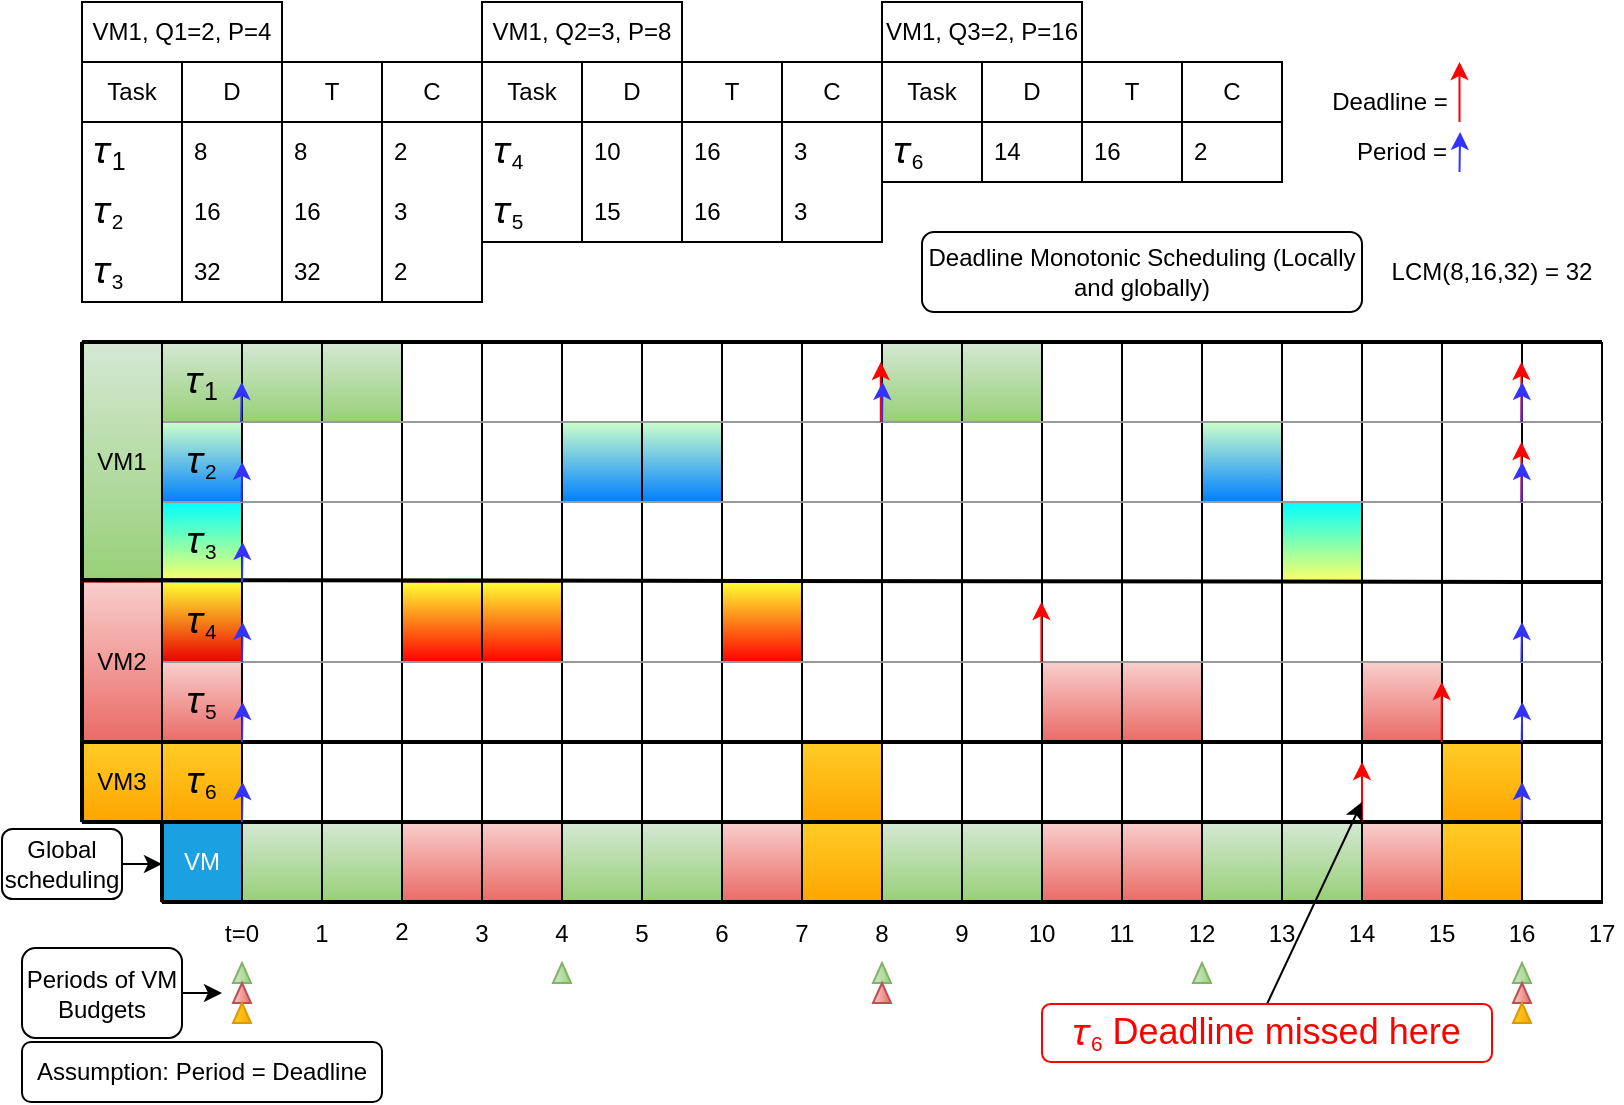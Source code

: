 <mxfile version="22.1.2" type="device">
  <diagram name="Sida-1" id="GobTt-RS--pORhR9vmgH">
    <mxGraphModel dx="1375" dy="1011" grid="1" gridSize="10" guides="1" tooltips="1" connect="1" arrows="1" fold="1" page="1" pageScale="1" pageWidth="827" pageHeight="1169" math="0" shadow="0">
      <root>
        <mxCell id="0" />
        <mxCell id="1" parent="0" />
        <mxCell id="44WOxGmHKzuXjckWjRpJ-109" value="VM" style="text;html=1;strokeColor=#006EAF;fillColor=#1ba1e2;align=center;verticalAlign=middle;whiteSpace=wrap;rounded=0;fontColor=#ffffff;" vertex="1" parent="1">
          <mxGeometry x="80" y="520" width="40" height="40" as="geometry" />
        </mxCell>
        <mxCell id="44WOxGmHKzuXjckWjRpJ-15" value="&lt;font style=&quot;border-color: var(--border-color); font-size: 18px;&quot;&gt;𝜏&lt;/font&gt;&lt;font style=&quot;border-color: var(--border-color); font-size: 12.5px;&quot;&gt;&lt;sub&gt;6&lt;/sub&gt;&lt;/font&gt;" style="text;html=1;strokeColor=#d79b00;fillColor=#ffcd28;align=center;verticalAlign=middle;whiteSpace=wrap;rounded=0;gradientColor=#ffa500;" vertex="1" parent="1">
          <mxGeometry x="80" y="480" width="40" height="40" as="geometry" />
        </mxCell>
        <mxCell id="tpsmbxpAlYxkeYRu7eqF-90" value="&lt;font style=&quot;border-color: var(--border-color); font-size: 18px;&quot;&gt;𝜏&lt;/font&gt;&lt;font style=&quot;border-color: var(--border-color); font-size: 12.5px;&quot;&gt;&lt;sub&gt;5&lt;/sub&gt;&lt;/font&gt;" style="text;html=1;strokeColor=#b85450;fillColor=#f8cecc;align=center;verticalAlign=middle;whiteSpace=wrap;rounded=0;gradientColor=#ea6b66;" parent="1" vertex="1">
          <mxGeometry x="80" y="440" width="40" height="40" as="geometry" />
        </mxCell>
        <mxCell id="tpsmbxpAlYxkeYRu7eqF-91" value="&lt;font style=&quot;border-color: var(--border-color); font-size: 18px;&quot;&gt;𝜏&lt;/font&gt;&lt;font style=&quot;border-color: var(--border-color); font-size: 12.5px;&quot;&gt;&lt;sub&gt;4&lt;/sub&gt;&lt;/font&gt;" style="text;html=1;strokeColor=#b85450;fillColor=#FFFF33;align=center;verticalAlign=middle;whiteSpace=wrap;rounded=0;gradientColor=#EA0000;" parent="1" vertex="1">
          <mxGeometry x="80" y="400" width="40" height="40" as="geometry" />
        </mxCell>
        <mxCell id="tpsmbxpAlYxkeYRu7eqF-34" value="&lt;font style=&quot;border-color: var(--border-color); font-size: 18px;&quot;&gt;𝜏&lt;/font&gt;&lt;font style=&quot;border-color: var(--border-color); font-size: 12.5px;&quot;&gt;&lt;sub&gt;3&lt;/sub&gt;&lt;/font&gt;" style="text;html=1;strokeColor=#82b366;fillColor=#00FFFF;align=center;verticalAlign=middle;whiteSpace=wrap;rounded=0;gradientColor=#FFFF66;" parent="1" vertex="1">
          <mxGeometry x="80" y="360" width="40" height="40" as="geometry" />
        </mxCell>
        <mxCell id="tpsmbxpAlYxkeYRu7eqF-33" value="&lt;font style=&quot;border-color: var(--border-color); font-size: 18px;&quot;&gt;𝜏&lt;/font&gt;&lt;font style=&quot;border-color: var(--border-color); font-size: 12.5px;&quot;&gt;&lt;sub&gt;2&lt;/sub&gt;&lt;/font&gt;" style="text;html=1;strokeColor=#82b366;fillColor=#CCFFCC;align=center;verticalAlign=middle;whiteSpace=wrap;rounded=0;gradientColor=#007FFF;" parent="1" vertex="1">
          <mxGeometry x="80" y="320" width="40" height="40" as="geometry" />
        </mxCell>
        <mxCell id="tpsmbxpAlYxkeYRu7eqF-32" value="&lt;font style=&quot;border-color: var(--border-color); font-size: 18px;&quot;&gt;𝜏&lt;/font&gt;&lt;font style=&quot;border-color: var(--border-color); font-size: 15px;&quot;&gt;&lt;sub style=&quot;border-color: var(--border-color);&quot;&gt;1&lt;/sub&gt;&lt;/font&gt;" style="text;html=1;strokeColor=#82b366;fillColor=#d5e8d4;align=center;verticalAlign=middle;whiteSpace=wrap;rounded=0;gradientColor=#97d077;" parent="1" vertex="1">
          <mxGeometry x="80" y="280" width="40" height="40" as="geometry" />
        </mxCell>
        <mxCell id="44WOxGmHKzuXjckWjRpJ-11" value="VM1" style="text;html=1;strokeColor=#82b366;fillColor=#d5e8d4;align=center;verticalAlign=middle;whiteSpace=wrap;rounded=0;gradientColor=#97d077;" vertex="1" parent="1">
          <mxGeometry x="40" y="280" width="40" height="120" as="geometry" />
        </mxCell>
        <mxCell id="44WOxGmHKzuXjckWjRpJ-12" value="VM2" style="text;html=1;strokeColor=#b85450;fillColor=#f8cecc;align=center;verticalAlign=middle;whiteSpace=wrap;rounded=0;gradientColor=#ea6b66;" vertex="1" parent="1">
          <mxGeometry x="40" y="400" width="40" height="80" as="geometry" />
        </mxCell>
        <mxCell id="44WOxGmHKzuXjckWjRpJ-13" value="VM3" style="text;html=1;strokeColor=#d79b00;fillColor=#ffcd28;align=center;verticalAlign=middle;whiteSpace=wrap;rounded=0;gradientColor=#ffa500;" vertex="1" parent="1">
          <mxGeometry x="40" y="480" width="40" height="40" as="geometry" />
        </mxCell>
        <mxCell id="44WOxGmHKzuXjckWjRpJ-159" value="" style="rounded=0;whiteSpace=wrap;html=1;fillColor=#ffcd28;gradientColor=#ffa500;strokeColor=#d79b00;" vertex="1" parent="1">
          <mxGeometry x="720" y="480" width="40" height="40" as="geometry" />
        </mxCell>
        <mxCell id="44WOxGmHKzuXjckWjRpJ-158" value="" style="rounded=0;whiteSpace=wrap;html=1;fillColor=#ffcd28;gradientColor=#ffa500;strokeColor=#d79b00;" vertex="1" parent="1">
          <mxGeometry x="400" y="480" width="40" height="40" as="geometry" />
        </mxCell>
        <mxCell id="44WOxGmHKzuXjckWjRpJ-157" value="" style="rounded=0;whiteSpace=wrap;html=1;fillColor=#f8cecc;gradientColor=#ea6b66;strokeColor=#b85450;" vertex="1" parent="1">
          <mxGeometry x="680" y="440" width="40" height="40" as="geometry" />
        </mxCell>
        <mxCell id="44WOxGmHKzuXjckWjRpJ-156" value="" style="rounded=0;whiteSpace=wrap;html=1;fillColor=#f8cecc;gradientColor=#ea6b66;strokeColor=#b85450;" vertex="1" parent="1">
          <mxGeometry x="520" y="440" width="80" height="40" as="geometry" />
        </mxCell>
        <mxCell id="44WOxGmHKzuXjckWjRpJ-155" value="" style="text;html=1;strokeColor=#82b366;fillColor=#00FFFF;align=center;verticalAlign=middle;whiteSpace=wrap;rounded=0;gradientColor=#FFFF66;" vertex="1" parent="1">
          <mxGeometry x="640" y="360" width="40" height="40" as="geometry" />
        </mxCell>
        <mxCell id="44WOxGmHKzuXjckWjRpJ-154" value="" style="rounded=0;whiteSpace=wrap;html=1;fillColor=#d5e8d4;gradientColor=#97d077;strokeColor=#82b366;" vertex="1" parent="1">
          <mxGeometry x="440" y="280" width="80" height="40" as="geometry" />
        </mxCell>
        <mxCell id="44WOxGmHKzuXjckWjRpJ-151" value="" style="text;html=1;strokeColor=#82b366;fillColor=#CCFFCC;align=center;verticalAlign=middle;whiteSpace=wrap;rounded=0;gradientColor=#007FFF;" vertex="1" parent="1">
          <mxGeometry x="600" y="320" width="40" height="40" as="geometry" />
        </mxCell>
        <mxCell id="44WOxGmHKzuXjckWjRpJ-150" value="" style="text;html=1;strokeColor=#82b366;fillColor=#CCFFCC;align=center;verticalAlign=middle;whiteSpace=wrap;rounded=0;gradientColor=#007FFF;" vertex="1" parent="1">
          <mxGeometry x="280" y="320" width="80" height="40" as="geometry" />
        </mxCell>
        <mxCell id="44WOxGmHKzuXjckWjRpJ-148" value="" style="rounded=0;whiteSpace=wrap;html=1;fillColor=#FFFF33;gradientColor=#FF0000;strokeColor=#b85450;" vertex="1" parent="1">
          <mxGeometry x="360" y="400" width="40" height="40" as="geometry" />
        </mxCell>
        <mxCell id="44WOxGmHKzuXjckWjRpJ-147" value="" style="rounded=0;whiteSpace=wrap;html=1;fillColor=#FFFF33;gradientColor=#FF0000;strokeColor=#b85450;" vertex="1" parent="1">
          <mxGeometry x="200" y="400" width="80" height="40" as="geometry" />
        </mxCell>
        <mxCell id="44WOxGmHKzuXjckWjRpJ-140" value="" style="rounded=0;whiteSpace=wrap;html=1;fillColor=#d5e8d4;gradientColor=#97d077;strokeColor=#82b366;" vertex="1" parent="1">
          <mxGeometry x="120" y="280" width="80" height="40" as="geometry" />
        </mxCell>
        <mxCell id="44WOxGmHKzuXjckWjRpJ-139" value="" style="rounded=0;whiteSpace=wrap;html=1;fillColor=#ffcd28;gradientColor=#ffa500;strokeColor=#d79b00;" vertex="1" parent="1">
          <mxGeometry x="720" y="520" width="40" height="40" as="geometry" />
        </mxCell>
        <mxCell id="44WOxGmHKzuXjckWjRpJ-138" value="" style="rounded=0;whiteSpace=wrap;html=1;fillColor=#f8cecc;gradientColor=#ea6b66;strokeColor=#b85450;" vertex="1" parent="1">
          <mxGeometry x="680" y="520" width="40" height="40" as="geometry" />
        </mxCell>
        <mxCell id="44WOxGmHKzuXjckWjRpJ-137" value="" style="rounded=0;whiteSpace=wrap;html=1;fillColor=#d5e8d4;gradientColor=#97d077;strokeColor=#82b366;" vertex="1" parent="1">
          <mxGeometry x="600" y="520" width="80" height="40" as="geometry" />
        </mxCell>
        <mxCell id="44WOxGmHKzuXjckWjRpJ-136" value="" style="rounded=0;whiteSpace=wrap;html=1;fillColor=#f8cecc;gradientColor=#ea6b66;strokeColor=#b85450;" vertex="1" parent="1">
          <mxGeometry x="520" y="520" width="80" height="40" as="geometry" />
        </mxCell>
        <mxCell id="44WOxGmHKzuXjckWjRpJ-135" value="" style="rounded=0;whiteSpace=wrap;html=1;fillColor=#d5e8d4;gradientColor=#97d077;strokeColor=#82b366;" vertex="1" parent="1">
          <mxGeometry x="440" y="520" width="80" height="40" as="geometry" />
        </mxCell>
        <mxCell id="44WOxGmHKzuXjckWjRpJ-134" value="" style="rounded=0;whiteSpace=wrap;html=1;fillColor=#ffcd28;gradientColor=#ffa500;strokeColor=#d79b00;" vertex="1" parent="1">
          <mxGeometry x="400" y="520" width="40" height="40" as="geometry" />
        </mxCell>
        <mxCell id="44WOxGmHKzuXjckWjRpJ-133" value="" style="rounded=0;whiteSpace=wrap;html=1;fillColor=#f8cecc;gradientColor=#ea6b66;strokeColor=#b85450;" vertex="1" parent="1">
          <mxGeometry x="360" y="520" width="40" height="40" as="geometry" />
        </mxCell>
        <mxCell id="44WOxGmHKzuXjckWjRpJ-132" value="" style="rounded=0;whiteSpace=wrap;html=1;fillColor=#d5e8d4;gradientColor=#97d077;strokeColor=#82b366;" vertex="1" parent="1">
          <mxGeometry x="280" y="520" width="80" height="40" as="geometry" />
        </mxCell>
        <mxCell id="44WOxGmHKzuXjckWjRpJ-131" value="" style="rounded=0;whiteSpace=wrap;html=1;fillColor=#f8cecc;gradientColor=#ea6b66;strokeColor=#b85450;" vertex="1" parent="1">
          <mxGeometry x="200" y="520" width="80" height="40" as="geometry" />
        </mxCell>
        <mxCell id="44WOxGmHKzuXjckWjRpJ-128" value="" style="rounded=0;whiteSpace=wrap;html=1;fillColor=#d5e8d4;gradientColor=#97d077;strokeColor=#82b366;" vertex="1" parent="1">
          <mxGeometry x="120" y="520" width="80" height="40" as="geometry" />
        </mxCell>
        <mxCell id="tpsmbxpAlYxkeYRu7eqF-1" value="" style="endArrow=none;html=1;rounded=0;exitX=0.5;exitY=0;exitDx=0;exitDy=0;" parent="1" source="tpsmbxpAlYxkeYRu7eqF-59" edge="1">
          <mxGeometry width="50" height="50" relative="1" as="geometry">
            <mxPoint x="120" y="440" as="sourcePoint" />
            <mxPoint x="120" y="280" as="targetPoint" />
            <Array as="points" />
          </mxGeometry>
        </mxCell>
        <mxCell id="tpsmbxpAlYxkeYRu7eqF-2" value="" style="endArrow=none;html=1;rounded=0;exitX=0.5;exitY=0;exitDx=0;exitDy=0;" parent="1" source="tpsmbxpAlYxkeYRu7eqF-60" edge="1">
          <mxGeometry width="50" height="50" relative="1" as="geometry">
            <mxPoint x="160" y="440" as="sourcePoint" />
            <mxPoint x="160" y="280" as="targetPoint" />
            <Array as="points" />
          </mxGeometry>
        </mxCell>
        <mxCell id="tpsmbxpAlYxkeYRu7eqF-3" value="" style="endArrow=none;html=1;rounded=0;exitX=0.5;exitY=0;exitDx=0;exitDy=0;" parent="1" source="tpsmbxpAlYxkeYRu7eqF-61" edge="1">
          <mxGeometry width="50" height="50" relative="1" as="geometry">
            <mxPoint x="200" y="440" as="sourcePoint" />
            <mxPoint x="200" y="280" as="targetPoint" />
            <Array as="points" />
          </mxGeometry>
        </mxCell>
        <mxCell id="tpsmbxpAlYxkeYRu7eqF-4" value="" style="endArrow=none;html=1;rounded=0;exitX=0.5;exitY=0;exitDx=0;exitDy=0;" parent="1" source="tpsmbxpAlYxkeYRu7eqF-62" edge="1">
          <mxGeometry width="50" height="50" relative="1" as="geometry">
            <mxPoint x="240" y="440" as="sourcePoint" />
            <mxPoint x="240" y="280" as="targetPoint" />
            <Array as="points" />
          </mxGeometry>
        </mxCell>
        <mxCell id="tpsmbxpAlYxkeYRu7eqF-5" value="" style="endArrow=none;html=1;rounded=0;exitX=0.5;exitY=0;exitDx=0;exitDy=0;" parent="1" source="tpsmbxpAlYxkeYRu7eqF-63" edge="1">
          <mxGeometry width="50" height="50" relative="1" as="geometry">
            <mxPoint x="280" y="440" as="sourcePoint" />
            <mxPoint x="280" y="280" as="targetPoint" />
            <Array as="points" />
          </mxGeometry>
        </mxCell>
        <mxCell id="tpsmbxpAlYxkeYRu7eqF-6" value="" style="endArrow=none;html=1;rounded=0;exitX=0.5;exitY=0;exitDx=0;exitDy=0;" parent="1" source="tpsmbxpAlYxkeYRu7eqF-64" edge="1">
          <mxGeometry width="50" height="50" relative="1" as="geometry">
            <mxPoint x="320" y="440" as="sourcePoint" />
            <mxPoint x="320" y="280" as="targetPoint" />
            <Array as="points" />
          </mxGeometry>
        </mxCell>
        <mxCell id="tpsmbxpAlYxkeYRu7eqF-7" value="" style="endArrow=none;html=1;rounded=0;exitX=0.5;exitY=0;exitDx=0;exitDy=0;" parent="1" source="tpsmbxpAlYxkeYRu7eqF-65" edge="1">
          <mxGeometry width="50" height="50" relative="1" as="geometry">
            <mxPoint x="360" y="440" as="sourcePoint" />
            <mxPoint x="360" y="280" as="targetPoint" />
            <Array as="points" />
          </mxGeometry>
        </mxCell>
        <mxCell id="tpsmbxpAlYxkeYRu7eqF-8" value="" style="endArrow=none;html=1;rounded=0;exitX=0.5;exitY=0;exitDx=0;exitDy=0;" parent="1" source="tpsmbxpAlYxkeYRu7eqF-66" edge="1">
          <mxGeometry width="50" height="50" relative="1" as="geometry">
            <mxPoint x="400" y="440" as="sourcePoint" />
            <mxPoint x="400" y="280" as="targetPoint" />
            <Array as="points" />
          </mxGeometry>
        </mxCell>
        <mxCell id="tpsmbxpAlYxkeYRu7eqF-9" value="" style="endArrow=none;html=1;rounded=0;exitX=0.5;exitY=0;exitDx=0;exitDy=0;" parent="1" source="tpsmbxpAlYxkeYRu7eqF-67" edge="1">
          <mxGeometry width="50" height="50" relative="1" as="geometry">
            <mxPoint x="440" y="440" as="sourcePoint" />
            <mxPoint x="440" y="280" as="targetPoint" />
            <Array as="points" />
          </mxGeometry>
        </mxCell>
        <mxCell id="tpsmbxpAlYxkeYRu7eqF-10" value="" style="endArrow=none;html=1;rounded=0;exitX=0.5;exitY=0;exitDx=0;exitDy=0;" parent="1" source="tpsmbxpAlYxkeYRu7eqF-68" edge="1">
          <mxGeometry width="50" height="50" relative="1" as="geometry">
            <mxPoint x="480" y="440" as="sourcePoint" />
            <mxPoint x="480" y="280" as="targetPoint" />
            <Array as="points" />
          </mxGeometry>
        </mxCell>
        <mxCell id="tpsmbxpAlYxkeYRu7eqF-11" value="" style="endArrow=none;html=1;rounded=0;exitX=0.5;exitY=0;exitDx=0;exitDy=0;" parent="1" source="tpsmbxpAlYxkeYRu7eqF-69" edge="1">
          <mxGeometry width="50" height="50" relative="1" as="geometry">
            <mxPoint x="520" y="440" as="sourcePoint" />
            <mxPoint x="520" y="280" as="targetPoint" />
            <Array as="points" />
          </mxGeometry>
        </mxCell>
        <mxCell id="tpsmbxpAlYxkeYRu7eqF-12" value="" style="endArrow=none;html=1;rounded=0;exitX=0.5;exitY=0;exitDx=0;exitDy=0;" parent="1" source="tpsmbxpAlYxkeYRu7eqF-70" edge="1">
          <mxGeometry width="50" height="50" relative="1" as="geometry">
            <mxPoint x="560" y="440" as="sourcePoint" />
            <mxPoint x="560" y="280" as="targetPoint" />
            <Array as="points" />
          </mxGeometry>
        </mxCell>
        <mxCell id="tpsmbxpAlYxkeYRu7eqF-13" value="" style="endArrow=none;html=1;rounded=0;exitX=0.5;exitY=0;exitDx=0;exitDy=0;" parent="1" source="tpsmbxpAlYxkeYRu7eqF-71" edge="1">
          <mxGeometry width="50" height="50" relative="1" as="geometry">
            <mxPoint x="600" y="440" as="sourcePoint" />
            <mxPoint x="600" y="280" as="targetPoint" />
            <Array as="points" />
          </mxGeometry>
        </mxCell>
        <mxCell id="tpsmbxpAlYxkeYRu7eqF-14" value="" style="endArrow=none;html=1;rounded=0;exitX=0.5;exitY=0;exitDx=0;exitDy=0;" parent="1" source="tpsmbxpAlYxkeYRu7eqF-72" edge="1">
          <mxGeometry width="50" height="50" relative="1" as="geometry">
            <mxPoint x="640" y="440" as="sourcePoint" />
            <mxPoint x="640" y="280" as="targetPoint" />
            <Array as="points" />
          </mxGeometry>
        </mxCell>
        <mxCell id="tpsmbxpAlYxkeYRu7eqF-15" value="" style="endArrow=none;html=1;rounded=0;exitX=0.5;exitY=0;exitDx=0;exitDy=0;" parent="1" source="tpsmbxpAlYxkeYRu7eqF-73" edge="1">
          <mxGeometry width="50" height="50" relative="1" as="geometry">
            <mxPoint x="680" y="440" as="sourcePoint" />
            <mxPoint x="680" y="280" as="targetPoint" />
            <Array as="points" />
          </mxGeometry>
        </mxCell>
        <mxCell id="tpsmbxpAlYxkeYRu7eqF-16" value="" style="endArrow=none;html=1;rounded=0;exitX=0.5;exitY=0;exitDx=0;exitDy=0;" parent="1" source="tpsmbxpAlYxkeYRu7eqF-74" edge="1">
          <mxGeometry width="50" height="50" relative="1" as="geometry">
            <mxPoint x="720" y="440" as="sourcePoint" />
            <mxPoint x="720" y="280" as="targetPoint" />
            <Array as="points" />
          </mxGeometry>
        </mxCell>
        <mxCell id="tpsmbxpAlYxkeYRu7eqF-17" value="" style="endArrow=none;html=1;rounded=0;exitX=0.5;exitY=0;exitDx=0;exitDy=0;" parent="1" source="tpsmbxpAlYxkeYRu7eqF-75" edge="1">
          <mxGeometry width="50" height="50" relative="1" as="geometry">
            <mxPoint x="760" y="440" as="sourcePoint" />
            <mxPoint x="760" y="280" as="targetPoint" />
            <Array as="points" />
          </mxGeometry>
        </mxCell>
        <mxCell id="tpsmbxpAlYxkeYRu7eqF-18" value="" style="endArrow=none;html=1;rounded=0;exitX=0.5;exitY=0;exitDx=0;exitDy=0;" parent="1" source="tpsmbxpAlYxkeYRu7eqF-76" edge="1">
          <mxGeometry width="50" height="50" relative="1" as="geometry">
            <mxPoint x="800" y="440" as="sourcePoint" />
            <mxPoint x="800" y="280" as="targetPoint" />
            <Array as="points" />
          </mxGeometry>
        </mxCell>
        <mxCell id="tpsmbxpAlYxkeYRu7eqF-35" value="Task" style="swimlane;fontStyle=0;childLayout=stackLayout;horizontal=1;startSize=30;horizontalStack=0;resizeParent=1;resizeParentMax=0;resizeLast=0;collapsible=1;marginBottom=0;whiteSpace=wrap;html=1;align=center;" parent="1" vertex="1">
          <mxGeometry x="40" y="140" width="50" height="120" as="geometry" />
        </mxCell>
        <mxCell id="tpsmbxpAlYxkeYRu7eqF-36" value="&lt;font style=&quot;border-color: var(--border-color); text-align: center; font-size: 18px;&quot;&gt;𝜏&lt;/font&gt;&lt;font style=&quot;border-color: var(--border-color); text-align: center; font-size: 15px;&quot;&gt;&lt;sub style=&quot;border-color: var(--border-color);&quot;&gt;1&lt;/sub&gt;&lt;/font&gt;" style="text;strokeColor=none;fillColor=none;align=left;verticalAlign=middle;spacingLeft=4;spacingRight=4;overflow=hidden;points=[[0,0.5],[1,0.5]];portConstraint=eastwest;rotatable=0;whiteSpace=wrap;html=1;" parent="tpsmbxpAlYxkeYRu7eqF-35" vertex="1">
          <mxGeometry y="30" width="50" height="30" as="geometry" />
        </mxCell>
        <mxCell id="tpsmbxpAlYxkeYRu7eqF-37" value="&lt;font style=&quot;border-color: var(--border-color); text-align: center; font-size: 18px;&quot;&gt;𝜏&lt;/font&gt;&lt;font style=&quot;border-color: var(--border-color); text-align: center; font-size: 12.5px;&quot;&gt;&lt;sub&gt;2&lt;/sub&gt;&lt;/font&gt;" style="text;strokeColor=none;fillColor=none;align=left;verticalAlign=middle;spacingLeft=4;spacingRight=4;overflow=hidden;points=[[0,0.5],[1,0.5]];portConstraint=eastwest;rotatable=0;whiteSpace=wrap;html=1;" parent="tpsmbxpAlYxkeYRu7eqF-35" vertex="1">
          <mxGeometry y="60" width="50" height="30" as="geometry" />
        </mxCell>
        <mxCell id="tpsmbxpAlYxkeYRu7eqF-38" value="&lt;font style=&quot;border-color: var(--border-color); text-align: center; font-size: 18px;&quot;&gt;𝜏&lt;/font&gt;&lt;font style=&quot;border-color: var(--border-color); text-align: center; font-size: 12.5px;&quot;&gt;&lt;sub&gt;3&lt;/sub&gt;&lt;/font&gt;" style="text;strokeColor=none;fillColor=none;align=left;verticalAlign=middle;spacingLeft=4;spacingRight=4;overflow=hidden;points=[[0,0.5],[1,0.5]];portConstraint=eastwest;rotatable=0;whiteSpace=wrap;html=1;" parent="tpsmbxpAlYxkeYRu7eqF-35" vertex="1">
          <mxGeometry y="90" width="50" height="30" as="geometry" />
        </mxCell>
        <mxCell id="tpsmbxpAlYxkeYRu7eqF-39" value="T" style="swimlane;fontStyle=0;childLayout=stackLayout;horizontal=1;startSize=30;horizontalStack=0;resizeParent=1;resizeParentMax=0;resizeLast=0;collapsible=1;marginBottom=0;whiteSpace=wrap;html=1;" parent="1" vertex="1">
          <mxGeometry x="140" y="140" width="50" height="120" as="geometry" />
        </mxCell>
        <mxCell id="tpsmbxpAlYxkeYRu7eqF-40" value="8" style="text;strokeColor=none;fillColor=none;align=left;verticalAlign=middle;spacingLeft=4;spacingRight=4;overflow=hidden;points=[[0,0.5],[1,0.5]];portConstraint=eastwest;rotatable=0;whiteSpace=wrap;html=1;" parent="tpsmbxpAlYxkeYRu7eqF-39" vertex="1">
          <mxGeometry y="30" width="50" height="30" as="geometry" />
        </mxCell>
        <mxCell id="tpsmbxpAlYxkeYRu7eqF-41" value="16" style="text;strokeColor=none;fillColor=none;align=left;verticalAlign=middle;spacingLeft=4;spacingRight=4;overflow=hidden;points=[[0,0.5],[1,0.5]];portConstraint=eastwest;rotatable=0;whiteSpace=wrap;html=1;" parent="tpsmbxpAlYxkeYRu7eqF-39" vertex="1">
          <mxGeometry y="60" width="50" height="30" as="geometry" />
        </mxCell>
        <mxCell id="tpsmbxpAlYxkeYRu7eqF-42" value="32" style="text;strokeColor=none;fillColor=none;align=left;verticalAlign=middle;spacingLeft=4;spacingRight=4;overflow=hidden;points=[[0,0.5],[1,0.5]];portConstraint=eastwest;rotatable=0;whiteSpace=wrap;html=1;" parent="tpsmbxpAlYxkeYRu7eqF-39" vertex="1">
          <mxGeometry y="90" width="50" height="30" as="geometry" />
        </mxCell>
        <mxCell id="tpsmbxpAlYxkeYRu7eqF-43" value="D" style="swimlane;fontStyle=0;childLayout=stackLayout;horizontal=1;startSize=30;horizontalStack=0;resizeParent=1;resizeParentMax=0;resizeLast=0;collapsible=1;marginBottom=0;whiteSpace=wrap;html=1;" parent="1" vertex="1">
          <mxGeometry x="90" y="140" width="50" height="120" as="geometry" />
        </mxCell>
        <mxCell id="tpsmbxpAlYxkeYRu7eqF-44" value="8" style="text;strokeColor=none;fillColor=none;align=left;verticalAlign=middle;spacingLeft=4;spacingRight=4;overflow=hidden;points=[[0,0.5],[1,0.5]];portConstraint=eastwest;rotatable=0;whiteSpace=wrap;html=1;" parent="tpsmbxpAlYxkeYRu7eqF-43" vertex="1">
          <mxGeometry y="30" width="50" height="30" as="geometry" />
        </mxCell>
        <mxCell id="tpsmbxpAlYxkeYRu7eqF-45" value="16" style="text;strokeColor=none;fillColor=none;align=left;verticalAlign=middle;spacingLeft=4;spacingRight=4;overflow=hidden;points=[[0,0.5],[1,0.5]];portConstraint=eastwest;rotatable=0;whiteSpace=wrap;html=1;" parent="tpsmbxpAlYxkeYRu7eqF-43" vertex="1">
          <mxGeometry y="60" width="50" height="30" as="geometry" />
        </mxCell>
        <mxCell id="tpsmbxpAlYxkeYRu7eqF-46" value="32" style="text;strokeColor=none;fillColor=none;align=left;verticalAlign=middle;spacingLeft=4;spacingRight=4;overflow=hidden;points=[[0,0.5],[1,0.5]];portConstraint=eastwest;rotatable=0;whiteSpace=wrap;html=1;" parent="tpsmbxpAlYxkeYRu7eqF-43" vertex="1">
          <mxGeometry y="90" width="50" height="30" as="geometry" />
        </mxCell>
        <mxCell id="tpsmbxpAlYxkeYRu7eqF-47" value="LCM(8,16,32) = 32" style="text;html=1;strokeColor=none;fillColor=none;align=center;verticalAlign=middle;whiteSpace=wrap;rounded=0;" parent="1" vertex="1">
          <mxGeometry x="690.0" y="230" width="110" height="30" as="geometry" />
        </mxCell>
        <mxCell id="tpsmbxpAlYxkeYRu7eqF-59" value="t=0" style="text;html=1;strokeColor=none;fillColor=none;align=center;verticalAlign=middle;whiteSpace=wrap;rounded=0;" parent="1" vertex="1">
          <mxGeometry x="100" y="561" width="40" height="30" as="geometry" />
        </mxCell>
        <mxCell id="tpsmbxpAlYxkeYRu7eqF-60" value="1" style="text;html=1;strokeColor=none;fillColor=none;align=center;verticalAlign=middle;whiteSpace=wrap;rounded=0;" parent="1" vertex="1">
          <mxGeometry x="150" y="561" width="20" height="30" as="geometry" />
        </mxCell>
        <mxCell id="tpsmbxpAlYxkeYRu7eqF-61" value="2" style="text;html=1;strokeColor=none;fillColor=none;align=center;verticalAlign=middle;whiteSpace=wrap;rounded=0;" parent="1" vertex="1">
          <mxGeometry x="190" y="560" width="20" height="30" as="geometry" />
        </mxCell>
        <mxCell id="tpsmbxpAlYxkeYRu7eqF-62" value="3" style="text;html=1;strokeColor=none;fillColor=none;align=center;verticalAlign=middle;whiteSpace=wrap;rounded=0;" parent="1" vertex="1">
          <mxGeometry x="230" y="561" width="20" height="30" as="geometry" />
        </mxCell>
        <mxCell id="tpsmbxpAlYxkeYRu7eqF-63" value="4" style="text;html=1;strokeColor=none;fillColor=none;align=center;verticalAlign=middle;whiteSpace=wrap;rounded=0;" parent="1" vertex="1">
          <mxGeometry x="270" y="561" width="20" height="30" as="geometry" />
        </mxCell>
        <mxCell id="tpsmbxpAlYxkeYRu7eqF-64" value="5" style="text;html=1;strokeColor=none;fillColor=none;align=center;verticalAlign=middle;whiteSpace=wrap;rounded=0;" parent="1" vertex="1">
          <mxGeometry x="310" y="561" width="20" height="30" as="geometry" />
        </mxCell>
        <mxCell id="tpsmbxpAlYxkeYRu7eqF-65" value="6" style="text;html=1;strokeColor=none;fillColor=none;align=center;verticalAlign=middle;whiteSpace=wrap;rounded=0;" parent="1" vertex="1">
          <mxGeometry x="350" y="561" width="20" height="30" as="geometry" />
        </mxCell>
        <mxCell id="tpsmbxpAlYxkeYRu7eqF-66" value="7" style="text;html=1;strokeColor=none;fillColor=none;align=center;verticalAlign=middle;whiteSpace=wrap;rounded=0;" parent="1" vertex="1">
          <mxGeometry x="390" y="561" width="20" height="30" as="geometry" />
        </mxCell>
        <mxCell id="tpsmbxpAlYxkeYRu7eqF-67" value="8" style="text;html=1;strokeColor=none;fillColor=none;align=center;verticalAlign=middle;whiteSpace=wrap;rounded=0;" parent="1" vertex="1">
          <mxGeometry x="430" y="561" width="20" height="30" as="geometry" />
        </mxCell>
        <mxCell id="tpsmbxpAlYxkeYRu7eqF-68" value="9" style="text;html=1;strokeColor=none;fillColor=none;align=center;verticalAlign=middle;whiteSpace=wrap;rounded=0;" parent="1" vertex="1">
          <mxGeometry x="470" y="561" width="20" height="30" as="geometry" />
        </mxCell>
        <mxCell id="tpsmbxpAlYxkeYRu7eqF-69" value="10" style="text;html=1;strokeColor=none;fillColor=none;align=center;verticalAlign=middle;whiteSpace=wrap;rounded=0;" parent="1" vertex="1">
          <mxGeometry x="510" y="561" width="20" height="30" as="geometry" />
        </mxCell>
        <mxCell id="tpsmbxpAlYxkeYRu7eqF-70" value="11" style="text;html=1;strokeColor=none;fillColor=none;align=center;verticalAlign=middle;whiteSpace=wrap;rounded=0;" parent="1" vertex="1">
          <mxGeometry x="550" y="561" width="20" height="30" as="geometry" />
        </mxCell>
        <mxCell id="tpsmbxpAlYxkeYRu7eqF-71" value="12" style="text;html=1;strokeColor=none;fillColor=none;align=center;verticalAlign=middle;whiteSpace=wrap;rounded=0;" parent="1" vertex="1">
          <mxGeometry x="590" y="561" width="20" height="30" as="geometry" />
        </mxCell>
        <mxCell id="tpsmbxpAlYxkeYRu7eqF-72" value="13" style="text;html=1;strokeColor=none;fillColor=none;align=center;verticalAlign=middle;whiteSpace=wrap;rounded=0;" parent="1" vertex="1">
          <mxGeometry x="630" y="561" width="20" height="30" as="geometry" />
        </mxCell>
        <mxCell id="tpsmbxpAlYxkeYRu7eqF-73" value="14" style="text;html=1;strokeColor=none;fillColor=none;align=center;verticalAlign=middle;whiteSpace=wrap;rounded=0;" parent="1" vertex="1">
          <mxGeometry x="670" y="561" width="20" height="30" as="geometry" />
        </mxCell>
        <mxCell id="tpsmbxpAlYxkeYRu7eqF-74" value="15" style="text;html=1;strokeColor=none;fillColor=none;align=center;verticalAlign=middle;whiteSpace=wrap;rounded=0;" parent="1" vertex="1">
          <mxGeometry x="710" y="561" width="20" height="30" as="geometry" />
        </mxCell>
        <mxCell id="tpsmbxpAlYxkeYRu7eqF-75" value="16" style="text;html=1;strokeColor=none;fillColor=none;align=center;verticalAlign=middle;whiteSpace=wrap;rounded=0;" parent="1" vertex="1">
          <mxGeometry x="750" y="561" width="20" height="30" as="geometry" />
        </mxCell>
        <mxCell id="tpsmbxpAlYxkeYRu7eqF-76" value="17" style="text;html=1;strokeColor=none;fillColor=none;align=center;verticalAlign=middle;whiteSpace=wrap;rounded=0;" parent="1" vertex="1">
          <mxGeometry x="790" y="561" width="20" height="30" as="geometry" />
        </mxCell>
        <mxCell id="tpsmbxpAlYxkeYRu7eqF-93" value="" style="endArrow=classic;html=1;rounded=0;strokeColor=#FF0000;" parent="1" edge="1">
          <mxGeometry width="50" height="50" relative="1" as="geometry">
            <mxPoint x="728.75" y="170" as="sourcePoint" />
            <mxPoint x="728.75" y="140" as="targetPoint" />
          </mxGeometry>
        </mxCell>
        <mxCell id="tpsmbxpAlYxkeYRu7eqF-104" value="Deadline =" style="text;html=1;strokeColor=none;fillColor=none;align=center;verticalAlign=middle;whiteSpace=wrap;rounded=0;" parent="1" vertex="1">
          <mxGeometry x="658.75" y="145" width="70" height="30" as="geometry" />
        </mxCell>
        <mxCell id="tpsmbxpAlYxkeYRu7eqF-129" value="" style="endArrow=none;html=1;rounded=0;strokeColor=#999999;" parent="1" edge="1">
          <mxGeometry width="50" height="50" relative="1" as="geometry">
            <mxPoint x="80" y="320" as="sourcePoint" />
            <mxPoint x="800" y="320" as="targetPoint" />
          </mxGeometry>
        </mxCell>
        <mxCell id="tpsmbxpAlYxkeYRu7eqF-130" value="" style="endArrow=none;html=1;rounded=0;exitX=0;exitY=0;exitDx=0;exitDy=0;strokeColor=#999999;" parent="1" edge="1" source="tpsmbxpAlYxkeYRu7eqF-34">
          <mxGeometry width="50" height="50" relative="1" as="geometry">
            <mxPoint x="40" y="360" as="sourcePoint" />
            <mxPoint x="800" y="360" as="targetPoint" />
          </mxGeometry>
        </mxCell>
        <mxCell id="tpsmbxpAlYxkeYRu7eqF-131" value="" style="endArrow=none;html=1;rounded=0;strokeWidth=2;" parent="1" edge="1">
          <mxGeometry width="50" height="50" relative="1" as="geometry">
            <mxPoint x="40" y="399" as="sourcePoint" />
            <mxPoint x="800" y="400" as="targetPoint" />
          </mxGeometry>
        </mxCell>
        <mxCell id="tpsmbxpAlYxkeYRu7eqF-132" value="" style="endArrow=none;html=1;rounded=0;strokeColor=#999999;" parent="1" edge="1">
          <mxGeometry width="50" height="50" relative="1" as="geometry">
            <mxPoint x="80" y="440" as="sourcePoint" />
            <mxPoint x="800" y="440" as="targetPoint" />
          </mxGeometry>
        </mxCell>
        <mxCell id="tpsmbxpAlYxkeYRu7eqF-133" value="" style="endArrow=none;html=1;rounded=0;strokeWidth=2;" parent="1" edge="1">
          <mxGeometry width="50" height="50" relative="1" as="geometry">
            <mxPoint x="40" y="520" as="sourcePoint" />
            <mxPoint x="800" y="520" as="targetPoint" />
          </mxGeometry>
        </mxCell>
        <mxCell id="tpsmbxpAlYxkeYRu7eqF-134" value="" style="endArrow=none;html=1;rounded=0;strokeWidth=2;" parent="1" edge="1">
          <mxGeometry width="50" height="50" relative="1" as="geometry">
            <mxPoint x="40" y="280" as="sourcePoint" />
            <mxPoint x="800" y="280" as="targetPoint" />
          </mxGeometry>
        </mxCell>
        <mxCell id="44WOxGmHKzuXjckWjRpJ-1" value="" style="endArrow=none;html=1;rounded=0;strokeWidth=2;" edge="1" parent="1">
          <mxGeometry width="50" height="50" relative="1" as="geometry">
            <mxPoint x="40" y="480" as="sourcePoint" />
            <mxPoint x="800" y="480" as="targetPoint" />
          </mxGeometry>
        </mxCell>
        <mxCell id="44WOxGmHKzuXjckWjRpJ-2" value="" style="endArrow=none;html=1;rounded=0;" edge="1" parent="1">
          <mxGeometry width="50" height="50" relative="1" as="geometry">
            <mxPoint x="80" y="520" as="sourcePoint" />
            <mxPoint x="80" y="280" as="targetPoint" />
          </mxGeometry>
        </mxCell>
        <mxCell id="44WOxGmHKzuXjckWjRpJ-36" value="C" style="swimlane;fontStyle=0;childLayout=stackLayout;horizontal=1;startSize=30;horizontalStack=0;resizeParent=1;resizeParentMax=0;resizeLast=0;collapsible=1;marginBottom=0;whiteSpace=wrap;html=1;" vertex="1" parent="1">
          <mxGeometry x="190" y="140" width="50" height="120" as="geometry" />
        </mxCell>
        <mxCell id="44WOxGmHKzuXjckWjRpJ-37" value="2" style="text;strokeColor=none;fillColor=none;align=left;verticalAlign=middle;spacingLeft=4;spacingRight=4;overflow=hidden;points=[[0,0.5],[1,0.5]];portConstraint=eastwest;rotatable=0;whiteSpace=wrap;html=1;" vertex="1" parent="44WOxGmHKzuXjckWjRpJ-36">
          <mxGeometry y="30" width="50" height="30" as="geometry" />
        </mxCell>
        <mxCell id="44WOxGmHKzuXjckWjRpJ-38" value="3" style="text;strokeColor=none;fillColor=none;align=left;verticalAlign=middle;spacingLeft=4;spacingRight=4;overflow=hidden;points=[[0,0.5],[1,0.5]];portConstraint=eastwest;rotatable=0;whiteSpace=wrap;html=1;" vertex="1" parent="44WOxGmHKzuXjckWjRpJ-36">
          <mxGeometry y="60" width="50" height="30" as="geometry" />
        </mxCell>
        <mxCell id="44WOxGmHKzuXjckWjRpJ-39" value="2" style="text;strokeColor=none;fillColor=none;align=left;verticalAlign=middle;spacingLeft=4;spacingRight=4;overflow=hidden;points=[[0,0.5],[1,0.5]];portConstraint=eastwest;rotatable=0;whiteSpace=wrap;html=1;" vertex="1" parent="44WOxGmHKzuXjckWjRpJ-36">
          <mxGeometry y="90" width="50" height="30" as="geometry" />
        </mxCell>
        <mxCell id="44WOxGmHKzuXjckWjRpJ-40" value="Task" style="swimlane;fontStyle=0;childLayout=stackLayout;horizontal=1;startSize=30;horizontalStack=0;resizeParent=1;resizeParentMax=0;resizeLast=0;collapsible=1;marginBottom=0;whiteSpace=wrap;html=1;align=center;" vertex="1" parent="1">
          <mxGeometry x="240" y="140" width="50" height="90" as="geometry" />
        </mxCell>
        <mxCell id="44WOxGmHKzuXjckWjRpJ-41" value="&lt;font style=&quot;border-color: var(--border-color); text-align: center; font-size: 18px;&quot;&gt;𝜏&lt;/font&gt;&lt;font style=&quot;border-color: var(--border-color); text-align: center; font-size: 12.5px;&quot;&gt;&lt;sub&gt;4&lt;/sub&gt;&lt;/font&gt;" style="text;strokeColor=none;fillColor=none;align=left;verticalAlign=middle;spacingLeft=4;spacingRight=4;overflow=hidden;points=[[0,0.5],[1,0.5]];portConstraint=eastwest;rotatable=0;whiteSpace=wrap;html=1;" vertex="1" parent="44WOxGmHKzuXjckWjRpJ-40">
          <mxGeometry y="30" width="50" height="30" as="geometry" />
        </mxCell>
        <mxCell id="44WOxGmHKzuXjckWjRpJ-42" value="&lt;font style=&quot;border-color: var(--border-color); text-align: center; font-size: 18px;&quot;&gt;𝜏&lt;/font&gt;&lt;font style=&quot;border-color: var(--border-color); text-align: center; font-size: 12.5px;&quot;&gt;&lt;sub&gt;5&lt;/sub&gt;&lt;/font&gt;" style="text;strokeColor=none;fillColor=none;align=left;verticalAlign=middle;spacingLeft=4;spacingRight=4;overflow=hidden;points=[[0,0.5],[1,0.5]];portConstraint=eastwest;rotatable=0;whiteSpace=wrap;html=1;" vertex="1" parent="44WOxGmHKzuXjckWjRpJ-40">
          <mxGeometry y="60" width="50" height="30" as="geometry" />
        </mxCell>
        <mxCell id="44WOxGmHKzuXjckWjRpJ-44" value="T" style="swimlane;fontStyle=0;childLayout=stackLayout;horizontal=1;startSize=30;horizontalStack=0;resizeParent=1;resizeParentMax=0;resizeLast=0;collapsible=1;marginBottom=0;whiteSpace=wrap;html=1;" vertex="1" parent="1">
          <mxGeometry x="340" y="140" width="50" height="90" as="geometry" />
        </mxCell>
        <mxCell id="44WOxGmHKzuXjckWjRpJ-45" value="16" style="text;strokeColor=none;fillColor=none;align=left;verticalAlign=middle;spacingLeft=4;spacingRight=4;overflow=hidden;points=[[0,0.5],[1,0.5]];portConstraint=eastwest;rotatable=0;whiteSpace=wrap;html=1;" vertex="1" parent="44WOxGmHKzuXjckWjRpJ-44">
          <mxGeometry y="30" width="50" height="30" as="geometry" />
        </mxCell>
        <mxCell id="44WOxGmHKzuXjckWjRpJ-46" value="16" style="text;strokeColor=none;fillColor=none;align=left;verticalAlign=middle;spacingLeft=4;spacingRight=4;overflow=hidden;points=[[0,0.5],[1,0.5]];portConstraint=eastwest;rotatable=0;whiteSpace=wrap;html=1;" vertex="1" parent="44WOxGmHKzuXjckWjRpJ-44">
          <mxGeometry y="60" width="50" height="30" as="geometry" />
        </mxCell>
        <mxCell id="44WOxGmHKzuXjckWjRpJ-48" value="D" style="swimlane;fontStyle=0;childLayout=stackLayout;horizontal=1;startSize=30;horizontalStack=0;resizeParent=1;resizeParentMax=0;resizeLast=0;collapsible=1;marginBottom=0;whiteSpace=wrap;html=1;" vertex="1" parent="1">
          <mxGeometry x="290" y="140" width="50" height="90" as="geometry" />
        </mxCell>
        <mxCell id="44WOxGmHKzuXjckWjRpJ-49" value="10" style="text;strokeColor=none;fillColor=none;align=left;verticalAlign=middle;spacingLeft=4;spacingRight=4;overflow=hidden;points=[[0,0.5],[1,0.5]];portConstraint=eastwest;rotatable=0;whiteSpace=wrap;html=1;" vertex="1" parent="44WOxGmHKzuXjckWjRpJ-48">
          <mxGeometry y="30" width="50" height="30" as="geometry" />
        </mxCell>
        <mxCell id="44WOxGmHKzuXjckWjRpJ-50" value="15" style="text;strokeColor=none;fillColor=none;align=left;verticalAlign=middle;spacingLeft=4;spacingRight=4;overflow=hidden;points=[[0,0.5],[1,0.5]];portConstraint=eastwest;rotatable=0;whiteSpace=wrap;html=1;" vertex="1" parent="44WOxGmHKzuXjckWjRpJ-48">
          <mxGeometry y="60" width="50" height="30" as="geometry" />
        </mxCell>
        <mxCell id="44WOxGmHKzuXjckWjRpJ-53" value="C" style="swimlane;fontStyle=0;childLayout=stackLayout;horizontal=1;startSize=30;horizontalStack=0;resizeParent=1;resizeParentMax=0;resizeLast=0;collapsible=1;marginBottom=0;whiteSpace=wrap;html=1;" vertex="1" parent="1">
          <mxGeometry x="390" y="140" width="50" height="90" as="geometry" />
        </mxCell>
        <mxCell id="44WOxGmHKzuXjckWjRpJ-54" value="3" style="text;strokeColor=none;fillColor=none;align=left;verticalAlign=middle;spacingLeft=4;spacingRight=4;overflow=hidden;points=[[0,0.5],[1,0.5]];portConstraint=eastwest;rotatable=0;whiteSpace=wrap;html=1;" vertex="1" parent="44WOxGmHKzuXjckWjRpJ-53">
          <mxGeometry y="30" width="50" height="30" as="geometry" />
        </mxCell>
        <mxCell id="44WOxGmHKzuXjckWjRpJ-55" value="3" style="text;strokeColor=none;fillColor=none;align=left;verticalAlign=middle;spacingLeft=4;spacingRight=4;overflow=hidden;points=[[0,0.5],[1,0.5]];portConstraint=eastwest;rotatable=0;whiteSpace=wrap;html=1;" vertex="1" parent="44WOxGmHKzuXjckWjRpJ-53">
          <mxGeometry y="60" width="50" height="30" as="geometry" />
        </mxCell>
        <mxCell id="44WOxGmHKzuXjckWjRpJ-57" value="Task" style="swimlane;fontStyle=0;childLayout=stackLayout;horizontal=1;startSize=30;horizontalStack=0;resizeParent=1;resizeParentMax=0;resizeLast=0;collapsible=1;marginBottom=0;whiteSpace=wrap;html=1;align=center;" vertex="1" parent="1">
          <mxGeometry x="440" y="140" width="50" height="60" as="geometry" />
        </mxCell>
        <mxCell id="44WOxGmHKzuXjckWjRpJ-58" value="&lt;font style=&quot;border-color: var(--border-color); text-align: center; font-size: 18px;&quot;&gt;𝜏&lt;/font&gt;&lt;font style=&quot;border-color: var(--border-color); text-align: center; font-size: 12.5px;&quot;&gt;&lt;sub&gt;6&lt;/sub&gt;&lt;/font&gt;" style="text;strokeColor=none;fillColor=none;align=left;verticalAlign=middle;spacingLeft=4;spacingRight=4;overflow=hidden;points=[[0,0.5],[1,0.5]];portConstraint=eastwest;rotatable=0;whiteSpace=wrap;html=1;" vertex="1" parent="44WOxGmHKzuXjckWjRpJ-57">
          <mxGeometry y="30" width="50" height="30" as="geometry" />
        </mxCell>
        <mxCell id="44WOxGmHKzuXjckWjRpJ-60" value="T" style="swimlane;fontStyle=0;childLayout=stackLayout;horizontal=1;startSize=30;horizontalStack=0;resizeParent=1;resizeParentMax=0;resizeLast=0;collapsible=1;marginBottom=0;whiteSpace=wrap;html=1;" vertex="1" parent="1">
          <mxGeometry x="540" y="140" width="50" height="60" as="geometry" />
        </mxCell>
        <mxCell id="44WOxGmHKzuXjckWjRpJ-61" value="16" style="text;strokeColor=none;fillColor=none;align=left;verticalAlign=middle;spacingLeft=4;spacingRight=4;overflow=hidden;points=[[0,0.5],[1,0.5]];portConstraint=eastwest;rotatable=0;whiteSpace=wrap;html=1;" vertex="1" parent="44WOxGmHKzuXjckWjRpJ-60">
          <mxGeometry y="30" width="50" height="30" as="geometry" />
        </mxCell>
        <mxCell id="44WOxGmHKzuXjckWjRpJ-63" value="D" style="swimlane;fontStyle=0;childLayout=stackLayout;horizontal=1;startSize=30;horizontalStack=0;resizeParent=1;resizeParentMax=0;resizeLast=0;collapsible=1;marginBottom=0;whiteSpace=wrap;html=1;" vertex="1" parent="1">
          <mxGeometry x="490" y="140" width="50" height="60" as="geometry" />
        </mxCell>
        <mxCell id="44WOxGmHKzuXjckWjRpJ-64" value="14" style="text;strokeColor=none;fillColor=none;align=left;verticalAlign=middle;spacingLeft=4;spacingRight=4;overflow=hidden;points=[[0,0.5],[1,0.5]];portConstraint=eastwest;rotatable=0;whiteSpace=wrap;html=1;" vertex="1" parent="44WOxGmHKzuXjckWjRpJ-63">
          <mxGeometry y="30" width="50" height="30" as="geometry" />
        </mxCell>
        <mxCell id="44WOxGmHKzuXjckWjRpJ-67" value="C" style="swimlane;fontStyle=0;childLayout=stackLayout;horizontal=1;startSize=30;horizontalStack=0;resizeParent=1;resizeParentMax=0;resizeLast=0;collapsible=1;marginBottom=0;whiteSpace=wrap;html=1;" vertex="1" parent="1">
          <mxGeometry x="590" y="140" width="50" height="60" as="geometry" />
        </mxCell>
        <mxCell id="44WOxGmHKzuXjckWjRpJ-68" value="2" style="text;strokeColor=none;fillColor=none;align=left;verticalAlign=middle;spacingLeft=4;spacingRight=4;overflow=hidden;points=[[0,0.5],[1,0.5]];portConstraint=eastwest;rotatable=0;whiteSpace=wrap;html=1;" vertex="1" parent="44WOxGmHKzuXjckWjRpJ-67">
          <mxGeometry y="30" width="50" height="30" as="geometry" />
        </mxCell>
        <mxCell id="44WOxGmHKzuXjckWjRpJ-70" value="Deadline Monotonic Scheduling (Locally and globally)" style="rounded=1;whiteSpace=wrap;html=1;fillColor=none;" vertex="1" parent="1">
          <mxGeometry x="460" y="225" width="220" height="40" as="geometry" />
        </mxCell>
        <mxCell id="44WOxGmHKzuXjckWjRpJ-71" value="" style="endArrow=classic;html=1;rounded=0;strokeColor=#FF0000;" edge="1" parent="1">
          <mxGeometry width="50" height="50" relative="1" as="geometry">
            <mxPoint x="439.39" y="320" as="sourcePoint" />
            <mxPoint x="439.39" y="290" as="targetPoint" />
          </mxGeometry>
        </mxCell>
        <mxCell id="44WOxGmHKzuXjckWjRpJ-72" value="" style="endArrow=classic;html=1;rounded=0;strokeColor=#FF0000;" edge="1" parent="1">
          <mxGeometry width="50" height="50" relative="1" as="geometry">
            <mxPoint x="759.7" y="320" as="sourcePoint" />
            <mxPoint x="759.7" y="290" as="targetPoint" />
          </mxGeometry>
        </mxCell>
        <mxCell id="44WOxGmHKzuXjckWjRpJ-80" value="" style="endArrow=classic;html=1;rounded=0;strokeColor=#FF0000;" edge="1" parent="1">
          <mxGeometry width="50" height="50" relative="1" as="geometry">
            <mxPoint x="759.7" y="360" as="sourcePoint" />
            <mxPoint x="759.7" y="330" as="targetPoint" />
          </mxGeometry>
        </mxCell>
        <mxCell id="44WOxGmHKzuXjckWjRpJ-81" value="" style="endArrow=classic;html=1;rounded=0;strokeColor=#FF0000;" edge="1" parent="1">
          <mxGeometry width="50" height="50" relative="1" as="geometry">
            <mxPoint x="519.7" y="440" as="sourcePoint" />
            <mxPoint x="519.7" y="410" as="targetPoint" />
          </mxGeometry>
        </mxCell>
        <mxCell id="44WOxGmHKzuXjckWjRpJ-83" value="" style="endArrow=classic;html=1;rounded=0;strokeColor=#3333FF;" edge="1" parent="1">
          <mxGeometry width="50" height="50" relative="1" as="geometry">
            <mxPoint x="759.7" y="440" as="sourcePoint" />
            <mxPoint x="760" y="420" as="targetPoint" />
          </mxGeometry>
        </mxCell>
        <mxCell id="44WOxGmHKzuXjckWjRpJ-85" value="" style="endArrow=classic;html=1;rounded=0;strokeColor=#3333FF;" edge="1" parent="1">
          <mxGeometry width="50" height="50" relative="1" as="geometry">
            <mxPoint x="759.75" y="320" as="sourcePoint" />
            <mxPoint x="760.05" y="300" as="targetPoint" />
          </mxGeometry>
        </mxCell>
        <mxCell id="44WOxGmHKzuXjckWjRpJ-86" value="" style="endArrow=classic;html=1;rounded=0;strokeColor=#3333FF;" edge="1" parent="1">
          <mxGeometry width="50" height="50" relative="1" as="geometry">
            <mxPoint x="759.75" y="360" as="sourcePoint" />
            <mxPoint x="760.05" y="340" as="targetPoint" />
          </mxGeometry>
        </mxCell>
        <mxCell id="44WOxGmHKzuXjckWjRpJ-87" value="" style="endArrow=classic;html=1;rounded=0;strokeColor=#3333FF;" edge="1" parent="1">
          <mxGeometry width="50" height="50" relative="1" as="geometry">
            <mxPoint x="440" y="320" as="sourcePoint" />
            <mxPoint x="440.3" y="300" as="targetPoint" />
          </mxGeometry>
        </mxCell>
        <mxCell id="44WOxGmHKzuXjckWjRpJ-93" value="Period =" style="text;html=1;strokeColor=none;fillColor=none;align=center;verticalAlign=middle;whiteSpace=wrap;rounded=0;" vertex="1" parent="1">
          <mxGeometry x="660" y="170" width="80" height="30" as="geometry" />
        </mxCell>
        <mxCell id="44WOxGmHKzuXjckWjRpJ-94" value="" style="endArrow=classic;html=1;rounded=0;strokeColor=#3333FF;" edge="1" parent="1">
          <mxGeometry width="50" height="50" relative="1" as="geometry">
            <mxPoint x="728.75" y="195" as="sourcePoint" />
            <mxPoint x="729.05" y="175" as="targetPoint" />
          </mxGeometry>
        </mxCell>
        <mxCell id="44WOxGmHKzuXjckWjRpJ-95" value="" style="endArrow=classic;html=1;rounded=0;strokeColor=#3333FF;" edge="1" parent="1">
          <mxGeometry width="50" height="50" relative="1" as="geometry">
            <mxPoint x="759.83" y="480" as="sourcePoint" />
            <mxPoint x="760.13" y="460" as="targetPoint" />
          </mxGeometry>
        </mxCell>
        <mxCell id="44WOxGmHKzuXjckWjRpJ-96" value="" style="endArrow=classic;html=1;rounded=0;strokeColor=#FF0000;" edge="1" parent="1">
          <mxGeometry width="50" height="50" relative="1" as="geometry">
            <mxPoint x="719.83" y="480" as="sourcePoint" />
            <mxPoint x="719.83" y="450" as="targetPoint" />
          </mxGeometry>
        </mxCell>
        <mxCell id="44WOxGmHKzuXjckWjRpJ-99" value="" style="endArrow=classic;html=1;rounded=0;strokeColor=#3333FF;" edge="1" parent="1">
          <mxGeometry width="50" height="50" relative="1" as="geometry">
            <mxPoint x="759.76" y="520" as="sourcePoint" />
            <mxPoint x="760.06" y="500" as="targetPoint" />
          </mxGeometry>
        </mxCell>
        <mxCell id="44WOxGmHKzuXjckWjRpJ-100" value="" style="endArrow=classic;html=1;rounded=0;strokeColor=#FF0000;" edge="1" parent="1">
          <mxGeometry width="50" height="50" relative="1" as="geometry">
            <mxPoint x="680" y="520" as="sourcePoint" />
            <mxPoint x="680" y="490" as="targetPoint" />
          </mxGeometry>
        </mxCell>
        <mxCell id="44WOxGmHKzuXjckWjRpJ-104" value="" style="endArrow=none;html=1;rounded=0;strokeWidth=2;" edge="1" parent="1">
          <mxGeometry width="50" height="50" relative="1" as="geometry">
            <mxPoint x="80" y="560" as="sourcePoint" />
            <mxPoint x="800" y="560" as="targetPoint" />
          </mxGeometry>
        </mxCell>
        <mxCell id="44WOxGmHKzuXjckWjRpJ-110" value="" style="triangle;whiteSpace=wrap;html=1;rotation=-90;fillColor=#d5e8d4;gradientColor=#97d077;strokeColor=#82b366;" vertex="1" parent="1">
          <mxGeometry x="275" y="591" width="10" height="9" as="geometry" />
        </mxCell>
        <mxCell id="44WOxGmHKzuXjckWjRpJ-112" value="" style="triangle;whiteSpace=wrap;html=1;rotation=-90;fillColor=#d5e8d4;gradientColor=#97d077;strokeColor=#82b366;" vertex="1" parent="1">
          <mxGeometry x="435" y="591" width="10" height="9" as="geometry" />
        </mxCell>
        <mxCell id="44WOxGmHKzuXjckWjRpJ-113" value="" style="triangle;whiteSpace=wrap;html=1;rotation=-90;fillColor=#d5e8d4;gradientColor=#97d077;strokeColor=#82b366;" vertex="1" parent="1">
          <mxGeometry x="595" y="591" width="10" height="9" as="geometry" />
        </mxCell>
        <mxCell id="44WOxGmHKzuXjckWjRpJ-114" value="" style="triangle;whiteSpace=wrap;html=1;rotation=-90;fillColor=#d5e8d4;gradientColor=#97d077;strokeColor=#82b366;" vertex="1" parent="1">
          <mxGeometry x="755" y="591" width="10" height="9" as="geometry" />
        </mxCell>
        <mxCell id="44WOxGmHKzuXjckWjRpJ-119" value="" style="triangle;whiteSpace=wrap;html=1;rotation=-90;fillColor=#f8cecc;gradientColor=#ea6b66;strokeColor=#b85450;" vertex="1" parent="1">
          <mxGeometry x="435" y="601" width="10" height="9" as="geometry" />
        </mxCell>
        <mxCell id="44WOxGmHKzuXjckWjRpJ-120" value="" style="triangle;whiteSpace=wrap;html=1;rotation=-90;fillColor=#f8cecc;gradientColor=#ea6b66;strokeColor=#b85450;" vertex="1" parent="1">
          <mxGeometry x="755" y="601" width="10" height="9" as="geometry" />
        </mxCell>
        <mxCell id="44WOxGmHKzuXjckWjRpJ-123" value="" style="triangle;whiteSpace=wrap;html=1;rotation=-90;fillColor=#ffcd28;gradientColor=#ffa500;strokeColor=#d79b00;" vertex="1" parent="1">
          <mxGeometry x="755" y="611" width="10" height="9" as="geometry" />
        </mxCell>
        <mxCell id="44WOxGmHKzuXjckWjRpJ-125" value="" style="triangle;whiteSpace=wrap;html=1;rotation=-90;fillColor=#d5e8d4;gradientColor=#97d077;strokeColor=#82b366;" vertex="1" parent="1">
          <mxGeometry x="115" y="591" width="10" height="9" as="geometry" />
        </mxCell>
        <mxCell id="44WOxGmHKzuXjckWjRpJ-126" value="" style="triangle;whiteSpace=wrap;html=1;rotation=-90;fillColor=#f8cecc;gradientColor=#ea6b66;strokeColor=#b85450;" vertex="1" parent="1">
          <mxGeometry x="115" y="601" width="10" height="9" as="geometry" />
        </mxCell>
        <mxCell id="44WOxGmHKzuXjckWjRpJ-127" value="" style="triangle;whiteSpace=wrap;html=1;rotation=-90;fillColor=#ffcd28;gradientColor=#ffa500;strokeColor=#d79b00;" vertex="1" parent="1">
          <mxGeometry x="115" y="611" width="10" height="9" as="geometry" />
        </mxCell>
        <mxCell id="44WOxGmHKzuXjckWjRpJ-141" value="" style="endArrow=classic;html=1;rounded=0;strokeColor=#3333FF;" edge="1" parent="1">
          <mxGeometry width="50" height="50" relative="1" as="geometry">
            <mxPoint x="119.58" y="320" as="sourcePoint" />
            <mxPoint x="119.88" y="300" as="targetPoint" />
          </mxGeometry>
        </mxCell>
        <mxCell id="44WOxGmHKzuXjckWjRpJ-142" value="" style="endArrow=classic;html=1;rounded=0;strokeColor=#3333FF;" edge="1" parent="1">
          <mxGeometry width="50" height="50" relative="1" as="geometry">
            <mxPoint x="119.79" y="360" as="sourcePoint" />
            <mxPoint x="120.09" y="340" as="targetPoint" />
          </mxGeometry>
        </mxCell>
        <mxCell id="44WOxGmHKzuXjckWjRpJ-143" value="" style="endArrow=classic;html=1;rounded=0;strokeColor=#3333FF;" edge="1" parent="1">
          <mxGeometry width="50" height="50" relative="1" as="geometry">
            <mxPoint x="120" y="400" as="sourcePoint" />
            <mxPoint x="120.3" y="380" as="targetPoint" />
          </mxGeometry>
        </mxCell>
        <mxCell id="44WOxGmHKzuXjckWjRpJ-144" value="" style="endArrow=classic;html=1;rounded=0;strokeColor=#3333FF;" edge="1" parent="1">
          <mxGeometry width="50" height="50" relative="1" as="geometry">
            <mxPoint x="120" y="440" as="sourcePoint" />
            <mxPoint x="120.3" y="420" as="targetPoint" />
          </mxGeometry>
        </mxCell>
        <mxCell id="44WOxGmHKzuXjckWjRpJ-145" value="" style="endArrow=classic;html=1;rounded=0;strokeColor=#3333FF;" edge="1" parent="1">
          <mxGeometry width="50" height="50" relative="1" as="geometry">
            <mxPoint x="120" y="480" as="sourcePoint" />
            <mxPoint x="120.3" y="460" as="targetPoint" />
          </mxGeometry>
        </mxCell>
        <mxCell id="44WOxGmHKzuXjckWjRpJ-146" value="" style="endArrow=classic;html=1;rounded=0;strokeColor=#3333FF;" edge="1" parent="1">
          <mxGeometry width="50" height="50" relative="1" as="geometry">
            <mxPoint x="120" y="520" as="sourcePoint" />
            <mxPoint x="120.3" y="500" as="targetPoint" />
          </mxGeometry>
        </mxCell>
        <mxCell id="44WOxGmHKzuXjckWjRpJ-161" value="" style="endArrow=classic;html=1;rounded=0;exitX=0.5;exitY=0;exitDx=0;exitDy=0;strokeColor=#000000;" edge="1" parent="1" source="44WOxGmHKzuXjckWjRpJ-162">
          <mxGeometry width="50" height="50" relative="1" as="geometry">
            <mxPoint x="630" y="651" as="sourcePoint" />
            <mxPoint x="680" y="510" as="targetPoint" />
          </mxGeometry>
        </mxCell>
        <mxCell id="44WOxGmHKzuXjckWjRpJ-162" value="&lt;font color=&quot;#ff0000&quot;&gt;&lt;font style=&quot;border-color: var(--border-color); font-size: 18px;&quot;&gt;𝜏&lt;/font&gt;&lt;font style=&quot;border-color: var(--border-color); font-size: 12.5px;&quot;&gt;&lt;sub&gt;6&lt;/sub&gt;&lt;/font&gt;&lt;/font&gt;&lt;font style=&quot;font-size: 18px;&quot; color=&quot;#ff0000&quot;&gt;&amp;nbsp;Deadline missed here&lt;/font&gt;" style="rounded=1;whiteSpace=wrap;html=1;strokeColor=#FF0000;fillColor=none;" vertex="1" parent="1">
          <mxGeometry x="520" y="611" width="225" height="29" as="geometry" />
        </mxCell>
        <mxCell id="44WOxGmHKzuXjckWjRpJ-165" style="edgeStyle=orthogonalEdgeStyle;rounded=0;orthogonalLoop=1;jettySize=auto;html=1;exitX=1;exitY=0.5;exitDx=0;exitDy=0;" edge="1" parent="1" source="44WOxGmHKzuXjckWjRpJ-164">
          <mxGeometry relative="1" as="geometry">
            <mxPoint x="110" y="605.909" as="targetPoint" />
          </mxGeometry>
        </mxCell>
        <mxCell id="44WOxGmHKzuXjckWjRpJ-164" value="Periods of VM Budgets" style="text;html=1;strokeColor=default;fillColor=none;align=center;verticalAlign=middle;whiteSpace=wrap;rounded=1;" vertex="1" parent="1">
          <mxGeometry x="10" y="583" width="80" height="45" as="geometry" />
        </mxCell>
        <mxCell id="44WOxGmHKzuXjckWjRpJ-166" value="&lt;font style=&quot;font-size: 12px;&quot;&gt;VM1, Q1=2, P=4&lt;/font&gt;" style="rounded=0;whiteSpace=wrap;html=1;fillColor=none;" vertex="1" parent="1">
          <mxGeometry x="40" y="110" width="100" height="30" as="geometry" />
        </mxCell>
        <mxCell id="44WOxGmHKzuXjckWjRpJ-167" value="&lt;font style=&quot;font-size: 12px;&quot;&gt;VM1, Q2=3, P=8&lt;/font&gt;" style="rounded=0;whiteSpace=wrap;html=1;fillColor=none;" vertex="1" parent="1">
          <mxGeometry x="240" y="110" width="100" height="30" as="geometry" />
        </mxCell>
        <mxCell id="44WOxGmHKzuXjckWjRpJ-168" value="&lt;font style=&quot;font-size: 12px;&quot;&gt;VM1, Q3=2, P=16&lt;/font&gt;" style="rounded=0;whiteSpace=wrap;html=1;fillColor=none;" vertex="1" parent="1">
          <mxGeometry x="440" y="110" width="100" height="30" as="geometry" />
        </mxCell>
        <mxCell id="44WOxGmHKzuXjckWjRpJ-171" style="edgeStyle=orthogonalEdgeStyle;rounded=0;orthogonalLoop=1;jettySize=auto;html=1;exitX=1;exitY=0.5;exitDx=0;exitDy=0;entryX=0;entryY=0.5;entryDx=0;entryDy=0;" edge="1" parent="1" source="44WOxGmHKzuXjckWjRpJ-172">
          <mxGeometry relative="1" as="geometry">
            <mxPoint x="80" y="541" as="targetPoint" />
          </mxGeometry>
        </mxCell>
        <mxCell id="44WOxGmHKzuXjckWjRpJ-172" value="Global scheduling" style="text;html=1;strokeColor=default;fillColor=none;align=center;verticalAlign=middle;whiteSpace=wrap;rounded=1;" vertex="1" parent="1">
          <mxGeometry y="523.5" width="60" height="35" as="geometry" />
        </mxCell>
        <mxCell id="44WOxGmHKzuXjckWjRpJ-3" value="" style="endArrow=none;html=1;rounded=0;strokeWidth=2;" edge="1" parent="1">
          <mxGeometry width="50" height="50" relative="1" as="geometry">
            <mxPoint x="40" y="520" as="sourcePoint" />
            <mxPoint x="40" y="280" as="targetPoint" />
          </mxGeometry>
        </mxCell>
        <mxCell id="44WOxGmHKzuXjckWjRpJ-108" value="" style="endArrow=none;html=1;rounded=0;entryX=0;entryY=1;entryDx=0;entryDy=0;strokeWidth=2;" edge="1" parent="1" target="44WOxGmHKzuXjckWjRpJ-15">
          <mxGeometry width="50" height="50" relative="1" as="geometry">
            <mxPoint x="80" y="560" as="sourcePoint" />
            <mxPoint x="120" y="530" as="targetPoint" />
          </mxGeometry>
        </mxCell>
        <mxCell id="44WOxGmHKzuXjckWjRpJ-173" value="Assumption: Period = Deadline" style="rounded=1;whiteSpace=wrap;html=1;fillColor=none;" vertex="1" parent="1">
          <mxGeometry x="10" y="630" width="180" height="30" as="geometry" />
        </mxCell>
      </root>
    </mxGraphModel>
  </diagram>
</mxfile>

